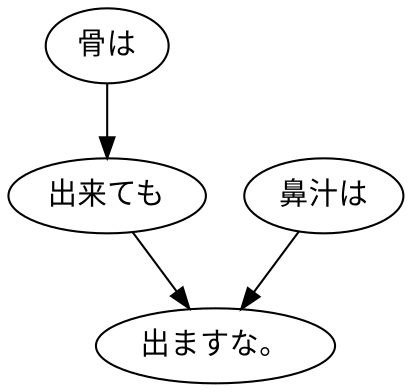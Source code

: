 digraph graph1980 {
	node0 [label="骨は"];
	node1 [label="出来ても"];
	node2 [label="鼻汁は"];
	node3 [label="出ますな。"];
	node0 -> node1;
	node1 -> node3;
	node2 -> node3;
}
